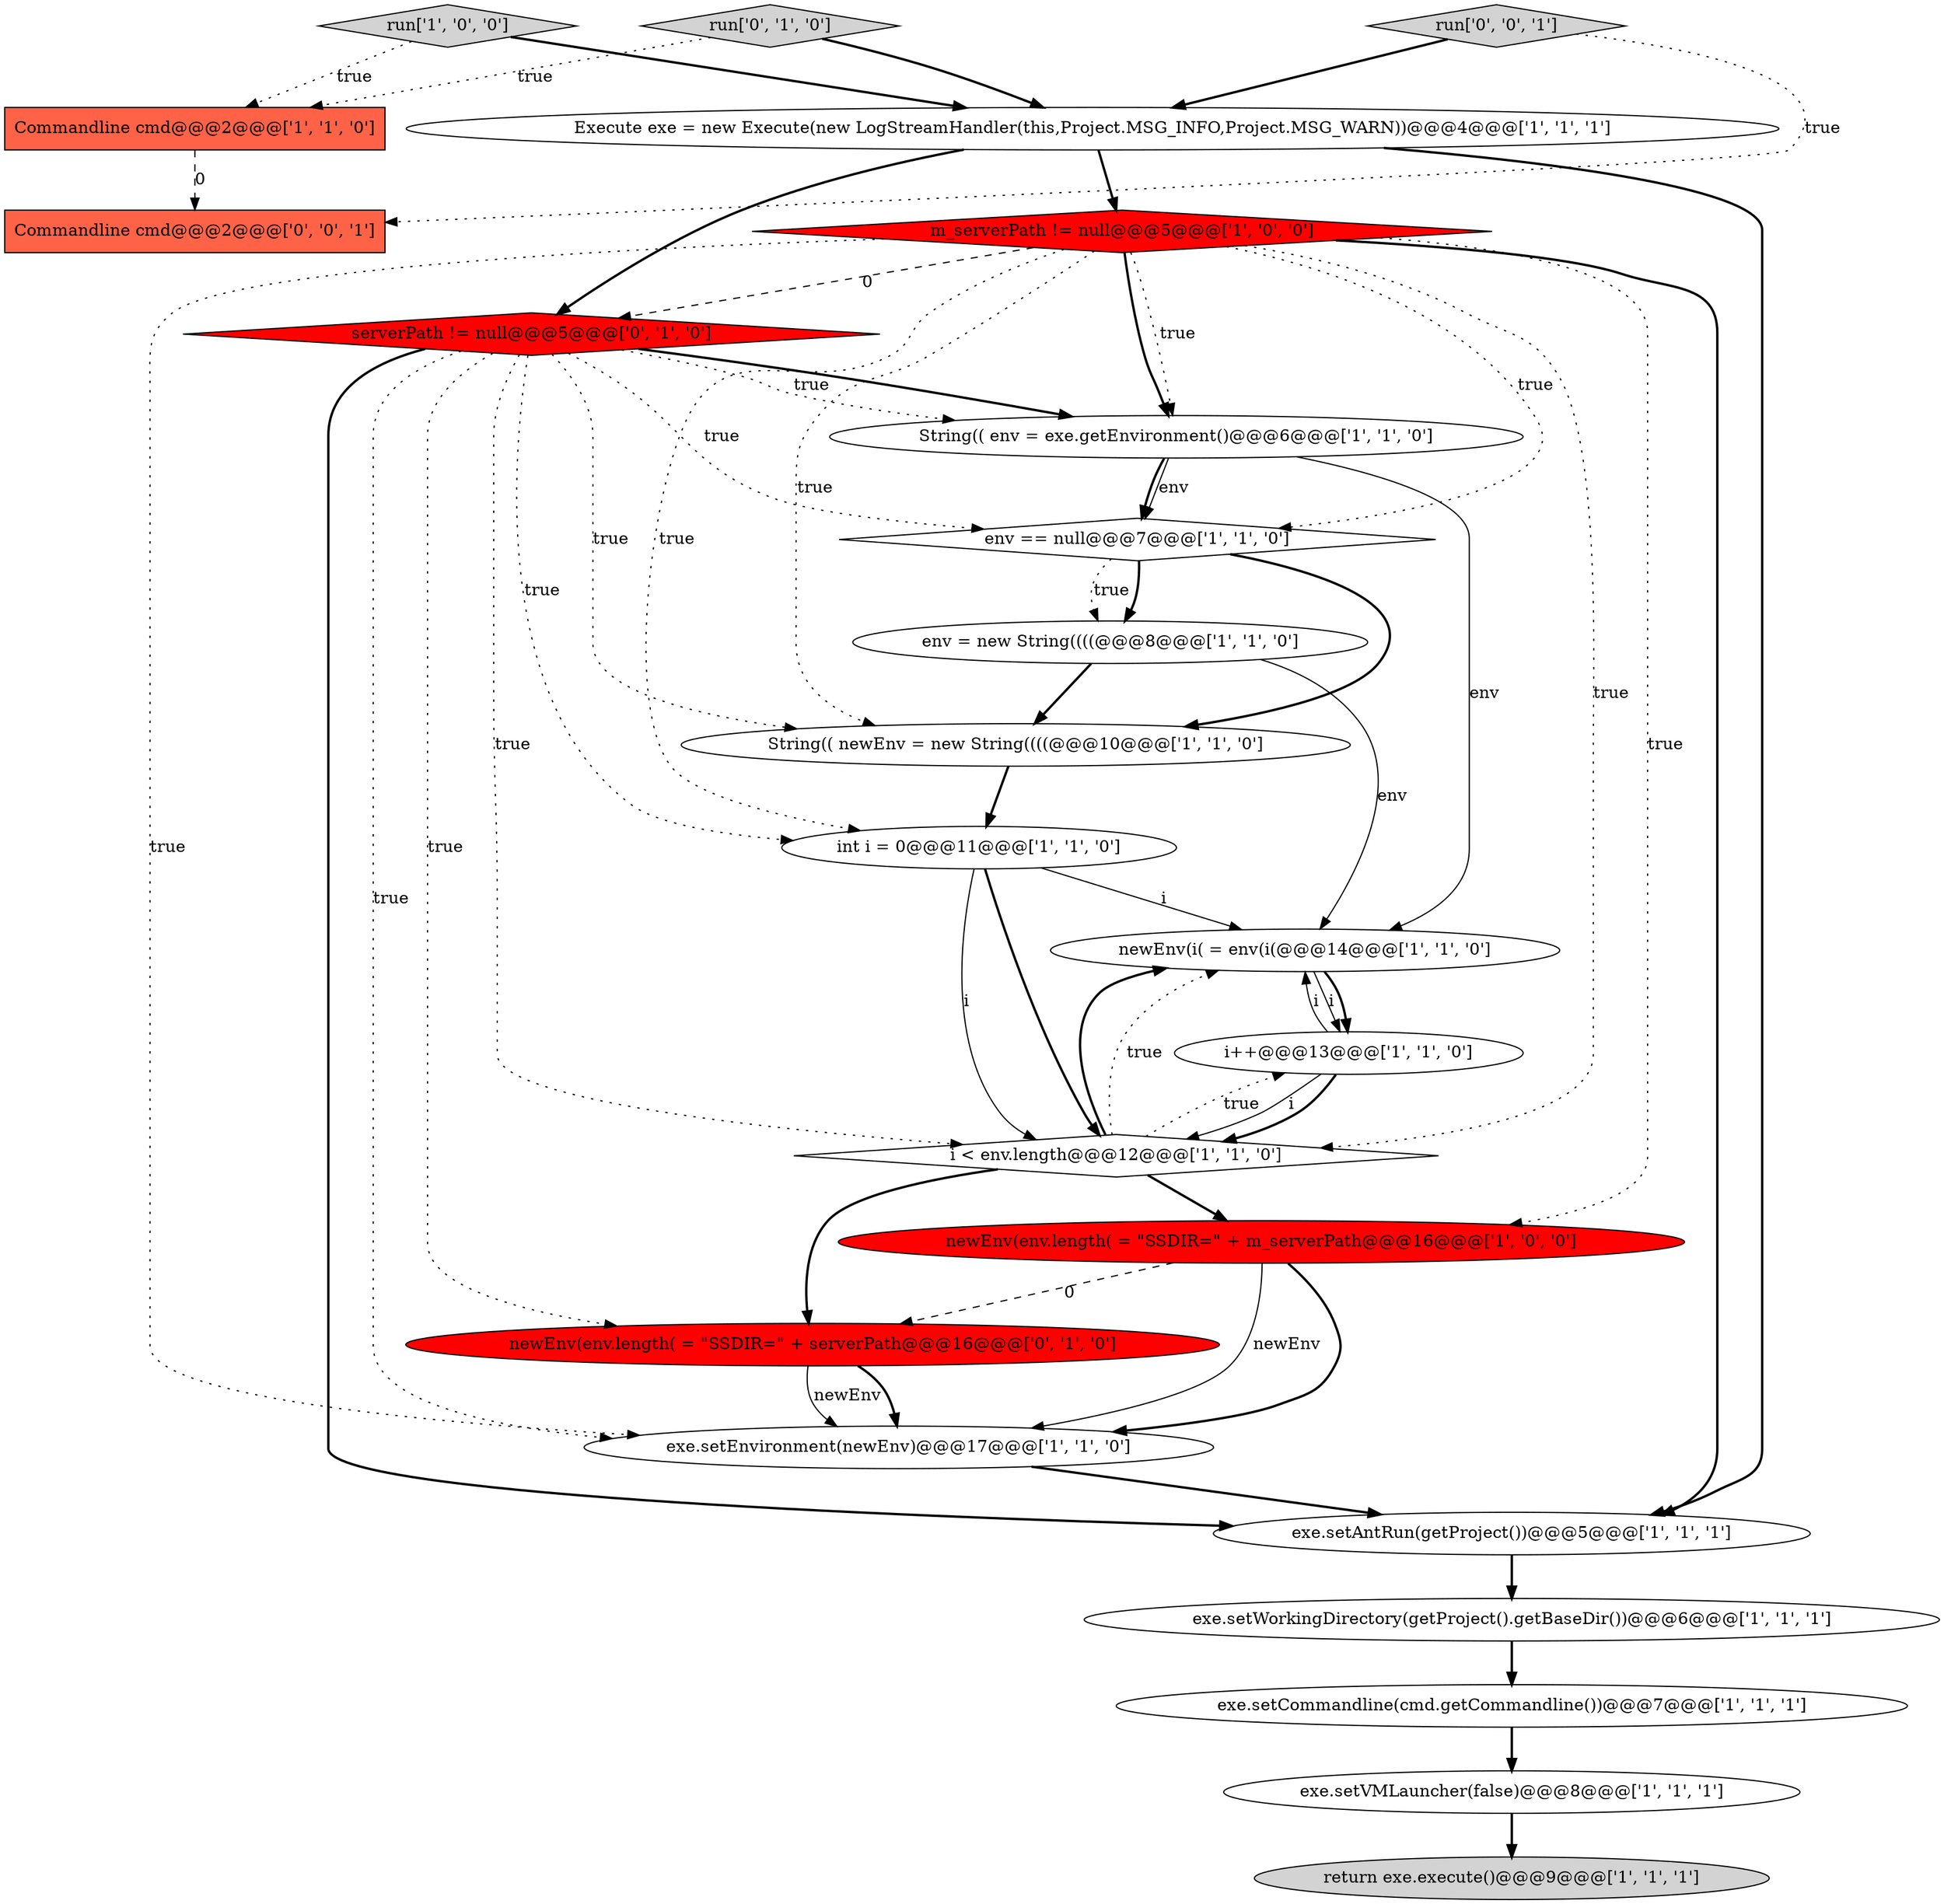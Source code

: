 digraph {
4 [style = filled, label = "exe.setAntRun(getProject())@@@5@@@['1', '1', '1']", fillcolor = white, shape = ellipse image = "AAA0AAABBB1BBB"];
3 [style = filled, label = "exe.setCommandline(cmd.getCommandline())@@@7@@@['1', '1', '1']", fillcolor = white, shape = ellipse image = "AAA0AAABBB1BBB"];
0 [style = filled, label = "m_serverPath != null@@@5@@@['1', '0', '0']", fillcolor = red, shape = diamond image = "AAA1AAABBB1BBB"];
18 [style = filled, label = "env == null@@@7@@@['1', '1', '0']", fillcolor = white, shape = diamond image = "AAA0AAABBB1BBB"];
1 [style = filled, label = "newEnv(i( = env(i(@@@14@@@['1', '1', '0']", fillcolor = white, shape = ellipse image = "AAA0AAABBB1BBB"];
19 [style = filled, label = "newEnv(env.length( = \"SSDIR=\" + serverPath@@@16@@@['0', '1', '0']", fillcolor = red, shape = ellipse image = "AAA1AAABBB2BBB"];
14 [style = filled, label = "int i = 0@@@11@@@['1', '1', '0']", fillcolor = white, shape = ellipse image = "AAA0AAABBB1BBB"];
23 [style = filled, label = "Commandline cmd@@@2@@@['0', '0', '1']", fillcolor = tomato, shape = box image = "AAA0AAABBB3BBB"];
13 [style = filled, label = "i < env.length@@@12@@@['1', '1', '0']", fillcolor = white, shape = diamond image = "AAA0AAABBB1BBB"];
11 [style = filled, label = "env = new String((((@@@8@@@['1', '1', '0']", fillcolor = white, shape = ellipse image = "AAA0AAABBB1BBB"];
17 [style = filled, label = "exe.setWorkingDirectory(getProject().getBaseDir())@@@6@@@['1', '1', '1']", fillcolor = white, shape = ellipse image = "AAA0AAABBB1BBB"];
8 [style = filled, label = "return exe.execute()@@@9@@@['1', '1', '1']", fillcolor = lightgray, shape = ellipse image = "AAA0AAABBB1BBB"];
2 [style = filled, label = "String(( newEnv = new String((((@@@10@@@['1', '1', '0']", fillcolor = white, shape = ellipse image = "AAA0AAABBB1BBB"];
16 [style = filled, label = "Execute exe = new Execute(new LogStreamHandler(this,Project.MSG_INFO,Project.MSG_WARN))@@@4@@@['1', '1', '1']", fillcolor = white, shape = ellipse image = "AAA0AAABBB1BBB"];
6 [style = filled, label = "run['1', '0', '0']", fillcolor = lightgray, shape = diamond image = "AAA0AAABBB1BBB"];
5 [style = filled, label = "exe.setEnvironment(newEnv)@@@17@@@['1', '1', '0']", fillcolor = white, shape = ellipse image = "AAA0AAABBB1BBB"];
22 [style = filled, label = "run['0', '0', '1']", fillcolor = lightgray, shape = diamond image = "AAA0AAABBB3BBB"];
20 [style = filled, label = "run['0', '1', '0']", fillcolor = lightgray, shape = diamond image = "AAA0AAABBB2BBB"];
15 [style = filled, label = "newEnv(env.length( = \"SSDIR=\" + m_serverPath@@@16@@@['1', '0', '0']", fillcolor = red, shape = ellipse image = "AAA1AAABBB1BBB"];
12 [style = filled, label = "i++@@@13@@@['1', '1', '0']", fillcolor = white, shape = ellipse image = "AAA0AAABBB1BBB"];
9 [style = filled, label = "exe.setVMLauncher(false)@@@8@@@['1', '1', '1']", fillcolor = white, shape = ellipse image = "AAA0AAABBB1BBB"];
10 [style = filled, label = "String(( env = exe.getEnvironment()@@@6@@@['1', '1', '0']", fillcolor = white, shape = ellipse image = "AAA0AAABBB1BBB"];
7 [style = filled, label = "Commandline cmd@@@2@@@['1', '1', '0']", fillcolor = tomato, shape = box image = "AAA0AAABBB1BBB"];
21 [style = filled, label = "serverPath != null@@@5@@@['0', '1', '0']", fillcolor = red, shape = diamond image = "AAA1AAABBB2BBB"];
10->18 [style = bold, label=""];
21->10 [style = bold, label=""];
14->13 [style = solid, label="i"];
16->0 [style = bold, label=""];
10->1 [style = solid, label="env"];
0->5 [style = dotted, label="true"];
0->13 [style = dotted, label="true"];
4->17 [style = bold, label=""];
22->23 [style = dotted, label="true"];
0->18 [style = dotted, label="true"];
7->23 [style = dashed, label="0"];
13->12 [style = dotted, label="true"];
0->10 [style = dotted, label="true"];
21->18 [style = dotted, label="true"];
22->16 [style = bold, label=""];
0->15 [style = dotted, label="true"];
19->5 [style = solid, label="newEnv"];
18->11 [style = bold, label=""];
21->2 [style = dotted, label="true"];
10->18 [style = solid, label="env"];
15->19 [style = dashed, label="0"];
21->10 [style = dotted, label="true"];
20->7 [style = dotted, label="true"];
18->2 [style = bold, label=""];
9->8 [style = bold, label=""];
11->2 [style = bold, label=""];
13->1 [style = bold, label=""];
15->5 [style = bold, label=""];
3->9 [style = bold, label=""];
19->5 [style = bold, label=""];
12->13 [style = bold, label=""];
13->1 [style = dotted, label="true"];
18->11 [style = dotted, label="true"];
0->10 [style = bold, label=""];
13->19 [style = bold, label=""];
15->5 [style = solid, label="newEnv"];
20->16 [style = bold, label=""];
0->4 [style = bold, label=""];
6->16 [style = bold, label=""];
0->21 [style = dashed, label="0"];
16->21 [style = bold, label=""];
1->12 [style = solid, label="i"];
21->19 [style = dotted, label="true"];
5->4 [style = bold, label=""];
2->14 [style = bold, label=""];
14->1 [style = solid, label="i"];
12->13 [style = solid, label="i"];
21->14 [style = dotted, label="true"];
1->12 [style = bold, label=""];
17->3 [style = bold, label=""];
6->7 [style = dotted, label="true"];
12->1 [style = solid, label="i"];
11->1 [style = solid, label="env"];
0->14 [style = dotted, label="true"];
21->13 [style = dotted, label="true"];
21->5 [style = dotted, label="true"];
13->15 [style = bold, label=""];
14->13 [style = bold, label=""];
0->2 [style = dotted, label="true"];
16->4 [style = bold, label=""];
21->4 [style = bold, label=""];
}
